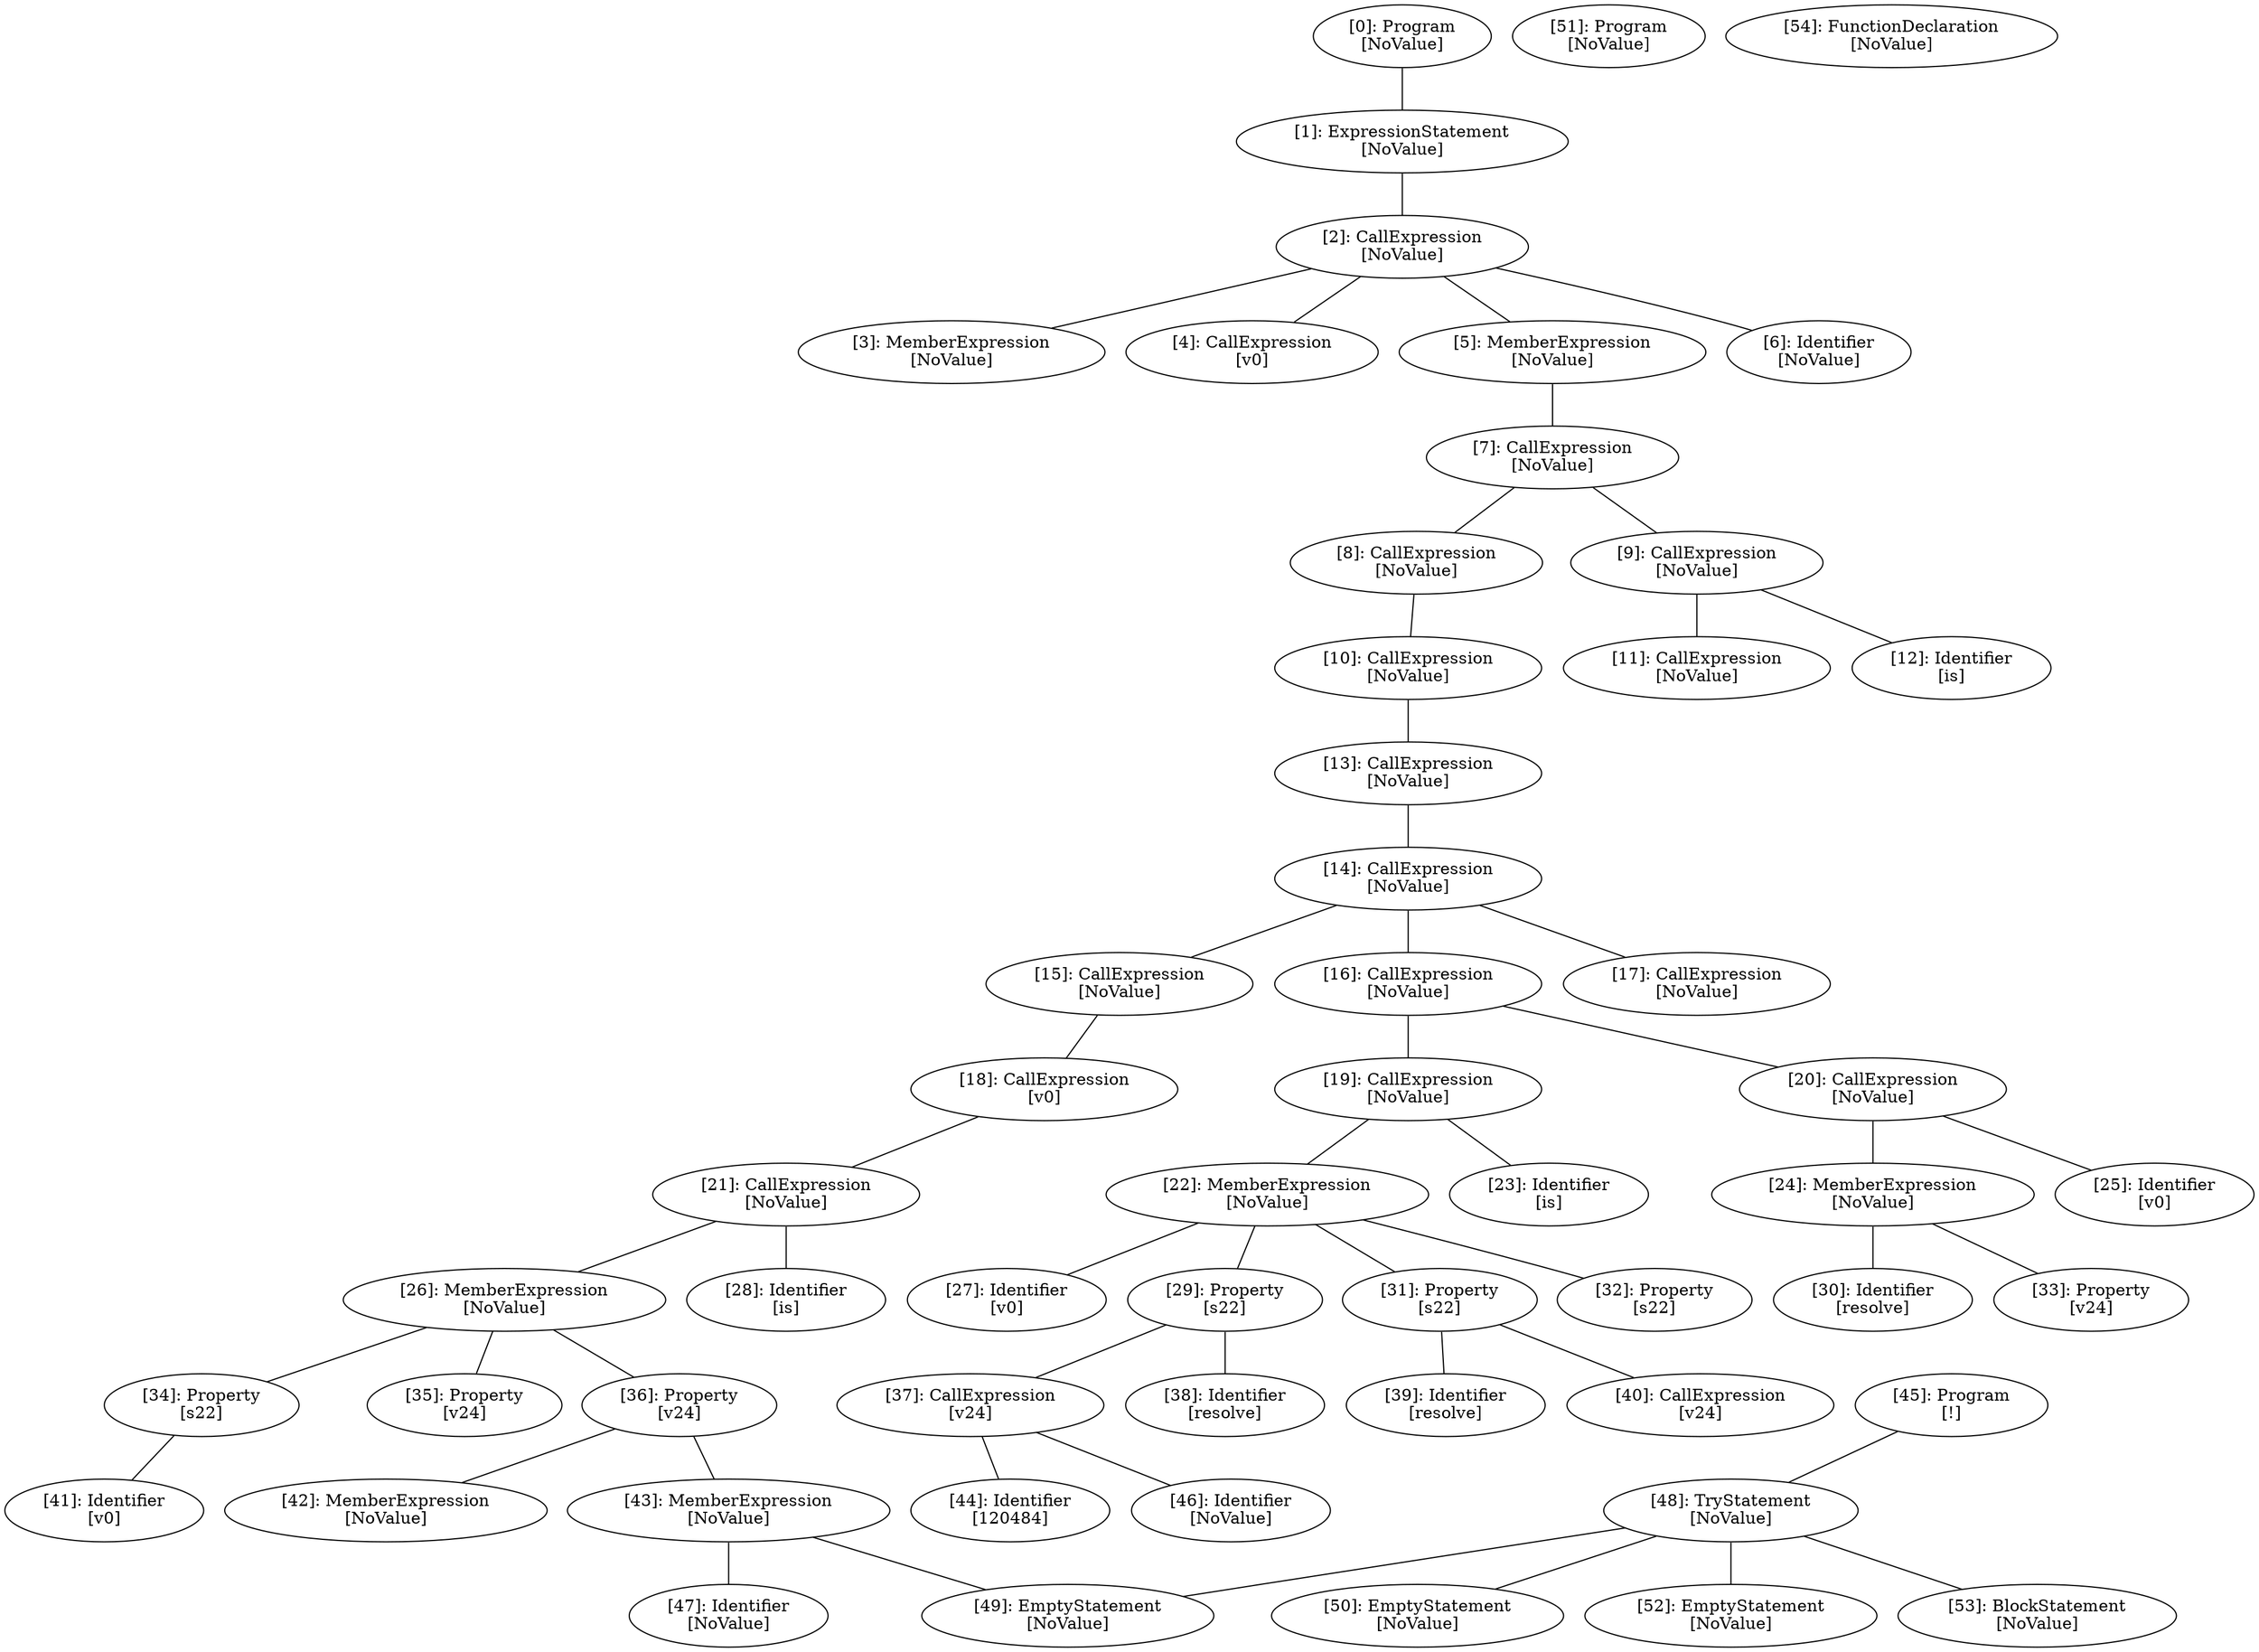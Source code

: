 // Result
graph {
	0 [label="[0]: Program
[NoValue]"]
	1 [label="[1]: ExpressionStatement
[NoValue]"]
	2 [label="[2]: CallExpression
[NoValue]"]
	3 [label="[3]: MemberExpression
[NoValue]"]
	4 [label="[4]: CallExpression
[v0]"]
	5 [label="[5]: MemberExpression
[NoValue]"]
	6 [label="[6]: Identifier
[NoValue]"]
	7 [label="[7]: CallExpression
[NoValue]"]
	8 [label="[8]: CallExpression
[NoValue]"]
	9 [label="[9]: CallExpression
[NoValue]"]
	10 [label="[10]: CallExpression
[NoValue]"]
	11 [label="[11]: CallExpression
[NoValue]"]
	12 [label="[12]: Identifier
[is]"]
	13 [label="[13]: CallExpression
[NoValue]"]
	14 [label="[14]: CallExpression
[NoValue]"]
	15 [label="[15]: CallExpression
[NoValue]"]
	16 [label="[16]: CallExpression
[NoValue]"]
	17 [label="[17]: CallExpression
[NoValue]"]
	18 [label="[18]: CallExpression
[v0]"]
	19 [label="[19]: CallExpression
[NoValue]"]
	20 [label="[20]: CallExpression
[NoValue]"]
	21 [label="[21]: CallExpression
[NoValue]"]
	22 [label="[22]: MemberExpression
[NoValue]"]
	23 [label="[23]: Identifier
[is]"]
	24 [label="[24]: MemberExpression
[NoValue]"]
	25 [label="[25]: Identifier
[v0]"]
	26 [label="[26]: MemberExpression
[NoValue]"]
	27 [label="[27]: Identifier
[v0]"]
	28 [label="[28]: Identifier
[is]"]
	29 [label="[29]: Property
[s22]"]
	30 [label="[30]: Identifier
[resolve]"]
	31 [label="[31]: Property
[s22]"]
	32 [label="[32]: Property
[s22]"]
	33 [label="[33]: Property
[v24]"]
	34 [label="[34]: Property
[s22]"]
	35 [label="[35]: Property
[v24]"]
	36 [label="[36]: Property
[v24]"]
	37 [label="[37]: CallExpression
[v24]"]
	38 [label="[38]: Identifier
[resolve]"]
	39 [label="[39]: Identifier
[resolve]"]
	40 [label="[40]: CallExpression
[v24]"]
	41 [label="[41]: Identifier
[v0]"]
	42 [label="[42]: MemberExpression
[NoValue]"]
	43 [label="[43]: MemberExpression
[NoValue]"]
	44 [label="[44]: Identifier
[120484]"]
	45 [label="[45]: Program
[!]"]
	46 [label="[46]: Identifier
[NoValue]"]
	47 [label="[47]: Identifier
[NoValue]"]
	48 [label="[48]: TryStatement
[NoValue]"]
	49 [label="[49]: EmptyStatement
[NoValue]"]
	50 [label="[50]: EmptyStatement
[NoValue]"]
	51 [label="[51]: Program
[NoValue]"]
	52 [label="[52]: EmptyStatement
[NoValue]"]
	53 [label="[53]: BlockStatement
[NoValue]"]
	54 [label="[54]: FunctionDeclaration
[NoValue]"]
	0 -- 1
	1 -- 2
	2 -- 3
	2 -- 4
	2 -- 5
	2 -- 6
	5 -- 7
	7 -- 8
	7 -- 9
	8 -- 10
	9 -- 11
	9 -- 12
	10 -- 13
	13 -- 14
	14 -- 15
	14 -- 16
	14 -- 17
	15 -- 18
	16 -- 19
	16 -- 20
	18 -- 21
	19 -- 22
	19 -- 23
	20 -- 24
	20 -- 25
	21 -- 26
	21 -- 28
	22 -- 27
	22 -- 29
	22 -- 31
	22 -- 32
	24 -- 30
	24 -- 33
	26 -- 34
	26 -- 35
	26 -- 36
	29 -- 37
	29 -- 38
	31 -- 39
	31 -- 40
	34 -- 41
	36 -- 42
	36 -- 43
	37 -- 44
	37 -- 46
	43 -- 47
	43 -- 49
	45 -- 48
	48 -- 49
	48 -- 50
	48 -- 52
	48 -- 53
}
